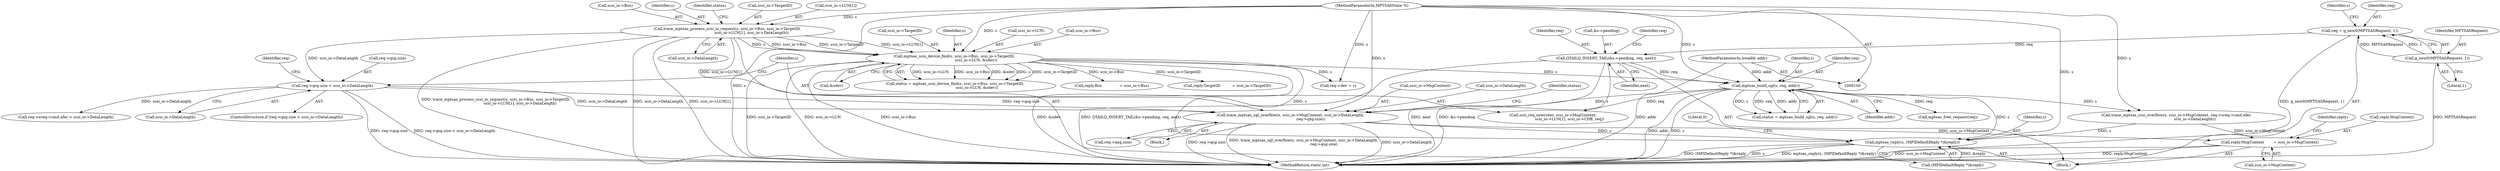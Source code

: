 digraph "0_qemu_670e56d3ed2918b3861d9216f2c0540d9e9ae0d5@pointer" {
"1000190" [label="(Call,trace_mptsas_sgl_overflow(s, scsi_io->MsgContext, scsi_io->DataLength,\n                                  req->qsg.size))"];
"1000171" [label="(Call,mptsas_build_sgl(s, req, addr))"];
"1000101" [label="(MethodParameterIn,MPTSASState *s)"];
"1000129" [label="(Call,mptsas_scsi_device_find(s, scsi_io->Bus, scsi_io->TargetID,\n                                     scsi_io->LUN, &sdev))"];
"1000111" [label="(Call,trace_mptsas_process_scsi_io_request(s, scsi_io->Bus, scsi_io->TargetID,\n                                         scsi_io->LUN[1], scsi_io->DataLength))"];
"1000151" [label="(Call,QTAILQ_INSERT_TAIL(&s->pending, req, next))"];
"1000146" [label="(Call,req = g_new0(MPTSASRequest, 1))"];
"1000148" [label="(Call,g_new0(MPTSASRequest, 1))"];
"1000103" [label="(MethodParameterIn,hwaddr addr)"];
"1000180" [label="(Call,req->qsg.size < scsi_io->DataLength)"];
"1000372" [label="(Call,reply.MsgContext        = scsi_io->MsgContext)"];
"1000392" [label="(Call,mptsas_reply(s, (MPIDefaultReply *)&reply))"];
"1000116" [label="(Call,scsi_io->TargetID)"];
"1000226" [label="(Call,req->sreq->cmd.xfer > scsi_io->DataLength)"];
"1000189" [label="(Block,)"];
"1000130" [label="(Identifier,s)"];
"1000111" [label="(Call,trace_mptsas_process_scsi_io_request(s, scsi_io->Bus, scsi_io->TargetID,\n                                         scsi_io->LUN[1], scsi_io->DataLength))"];
"1000394" [label="(Call,(MPIDefaultReply *)&reply)"];
"1000204" [label="(Identifier,status)"];
"1000101" [label="(MethodParameterIn,MPTSASState *s)"];
"1000392" [label="(Call,mptsas_reply(s, (MPIDefaultReply *)&reply))"];
"1000179" [label="(ControlStructure,if (req->qsg.size < scsi_io->DataLength))"];
"1000151" [label="(Call,QTAILQ_INSERT_TAIL(&s->pending, req, next))"];
"1000157" [label="(Identifier,next)"];
"1000180" [label="(Call,req->qsg.size < scsi_io->DataLength)"];
"1000127" [label="(Call,status = mptsas_scsi_device_find(s, scsi_io->Bus, scsi_io->TargetID,\n                                     scsi_io->LUN, &sdev))"];
"1000174" [label="(Identifier,addr)"];
"1000119" [label="(Call,scsi_io->LUN[1])"];
"1000124" [label="(Call,scsi_io->DataLength)"];
"1000113" [label="(Call,scsi_io->Bus)"];
"1000173" [label="(Identifier,req)"];
"1000191" [label="(Identifier,s)"];
"1000129" [label="(Call,mptsas_scsi_device_find(s, scsi_io->Bus, scsi_io->TargetID,\n                                     scsi_io->LUN, &sdev))"];
"1000190" [label="(Call,trace_mptsas_sgl_overflow(s, scsi_io->MsgContext, scsi_io->DataLength,\n                                  req->qsg.size))"];
"1000376" [label="(Call,scsi_io->MsgContext)"];
"1000186" [label="(Call,scsi_io->DataLength)"];
"1000147" [label="(Identifier,req)"];
"1000137" [label="(Call,scsi_io->LUN)"];
"1000320" [label="(Call,mptsas_free_request(req))"];
"1000156" [label="(Identifier,req)"];
"1000301" [label="(Call,trace_mptsas_scsi_overflow(s, scsi_io->MsgContext, req->sreq->cmd.xfer,\n                               scsi_io->DataLength))"];
"1000131" [label="(Call,scsi_io->Bus)"];
"1000211" [label="(Call,scsi_req_new(sdev, scsi_io->MsgContext,\n                            scsi_io->LUN[1], scsi_io->CDB, req))"];
"1000152" [label="(Call,&s->pending)"];
"1000150" [label="(Literal,1)"];
"1000112" [label="(Identifier,s)"];
"1000128" [label="(Identifier,status)"];
"1000400" [label="(MethodReturn,static int)"];
"1000149" [label="(Identifier,MPTSASRequest)"];
"1000198" [label="(Call,req->qsg.size)"];
"1000172" [label="(Identifier,s)"];
"1000192" [label="(Call,scsi_io->MsgContext)"];
"1000195" [label="(Call,scsi_io->DataLength)"];
"1000336" [label="(Call,reply.Bus               = scsi_io->Bus)"];
"1000372" [label="(Call,reply.MsgContext        = scsi_io->MsgContext)"];
"1000181" [label="(Call,req->qsg.size)"];
"1000381" [label="(Identifier,reply)"];
"1000134" [label="(Call,scsi_io->TargetID)"];
"1000209" [label="(Identifier,req)"];
"1000329" [label="(Call,reply.TargetID          = scsi_io->TargetID)"];
"1000148" [label="(Call,g_new0(MPTSASRequest, 1))"];
"1000171" [label="(Call,mptsas_build_sgl(s, req, addr))"];
"1000169" [label="(Call,status = mptsas_build_sgl(s, req, addr))"];
"1000103" [label="(MethodParameterIn,hwaddr addr)"];
"1000164" [label="(Call,req->dev = s)"];
"1000160" [label="(Identifier,req)"];
"1000154" [label="(Identifier,s)"];
"1000393" [label="(Identifier,s)"];
"1000146" [label="(Call,req = g_new0(MPTSASRequest, 1))"];
"1000104" [label="(Block,)"];
"1000373" [label="(Call,reply.MsgContext)"];
"1000399" [label="(Literal,0)"];
"1000140" [label="(Call,&sdev)"];
"1000190" -> "1000189"  [label="AST: "];
"1000190" -> "1000198"  [label="CFG: "];
"1000191" -> "1000190"  [label="AST: "];
"1000192" -> "1000190"  [label="AST: "];
"1000195" -> "1000190"  [label="AST: "];
"1000198" -> "1000190"  [label="AST: "];
"1000204" -> "1000190"  [label="CFG: "];
"1000190" -> "1000400"  [label="DDG: trace_mptsas_sgl_overflow(s, scsi_io->MsgContext, scsi_io->DataLength,\n                                  req->qsg.size)"];
"1000190" -> "1000400"  [label="DDG: scsi_io->DataLength"];
"1000190" -> "1000400"  [label="DDG: req->qsg.size"];
"1000171" -> "1000190"  [label="DDG: s"];
"1000101" -> "1000190"  [label="DDG: s"];
"1000180" -> "1000190"  [label="DDG: scsi_io->DataLength"];
"1000180" -> "1000190"  [label="DDG: req->qsg.size"];
"1000190" -> "1000372"  [label="DDG: scsi_io->MsgContext"];
"1000190" -> "1000392"  [label="DDG: s"];
"1000171" -> "1000169"  [label="AST: "];
"1000171" -> "1000174"  [label="CFG: "];
"1000172" -> "1000171"  [label="AST: "];
"1000173" -> "1000171"  [label="AST: "];
"1000174" -> "1000171"  [label="AST: "];
"1000169" -> "1000171"  [label="CFG: "];
"1000171" -> "1000400"  [label="DDG: s"];
"1000171" -> "1000400"  [label="DDG: addr"];
"1000171" -> "1000169"  [label="DDG: s"];
"1000171" -> "1000169"  [label="DDG: req"];
"1000171" -> "1000169"  [label="DDG: addr"];
"1000101" -> "1000171"  [label="DDG: s"];
"1000129" -> "1000171"  [label="DDG: s"];
"1000151" -> "1000171"  [label="DDG: req"];
"1000103" -> "1000171"  [label="DDG: addr"];
"1000171" -> "1000211"  [label="DDG: req"];
"1000171" -> "1000301"  [label="DDG: s"];
"1000171" -> "1000320"  [label="DDG: req"];
"1000171" -> "1000392"  [label="DDG: s"];
"1000101" -> "1000100"  [label="AST: "];
"1000101" -> "1000400"  [label="DDG: s"];
"1000101" -> "1000111"  [label="DDG: s"];
"1000101" -> "1000129"  [label="DDG: s"];
"1000101" -> "1000164"  [label="DDG: s"];
"1000101" -> "1000301"  [label="DDG: s"];
"1000101" -> "1000392"  [label="DDG: s"];
"1000129" -> "1000127"  [label="AST: "];
"1000129" -> "1000140"  [label="CFG: "];
"1000130" -> "1000129"  [label="AST: "];
"1000131" -> "1000129"  [label="AST: "];
"1000134" -> "1000129"  [label="AST: "];
"1000137" -> "1000129"  [label="AST: "];
"1000140" -> "1000129"  [label="AST: "];
"1000127" -> "1000129"  [label="CFG: "];
"1000129" -> "1000400"  [label="DDG: &sdev"];
"1000129" -> "1000400"  [label="DDG: scsi_io->TargetID"];
"1000129" -> "1000400"  [label="DDG: scsi_io->LUN"];
"1000129" -> "1000400"  [label="DDG: scsi_io->Bus"];
"1000129" -> "1000127"  [label="DDG: scsi_io->LUN"];
"1000129" -> "1000127"  [label="DDG: scsi_io->Bus"];
"1000129" -> "1000127"  [label="DDG: &sdev"];
"1000129" -> "1000127"  [label="DDG: s"];
"1000129" -> "1000127"  [label="DDG: scsi_io->TargetID"];
"1000111" -> "1000129"  [label="DDG: s"];
"1000111" -> "1000129"  [label="DDG: scsi_io->Bus"];
"1000111" -> "1000129"  [label="DDG: scsi_io->TargetID"];
"1000111" -> "1000129"  [label="DDG: scsi_io->LUN[1]"];
"1000129" -> "1000164"  [label="DDG: s"];
"1000129" -> "1000329"  [label="DDG: scsi_io->TargetID"];
"1000129" -> "1000336"  [label="DDG: scsi_io->Bus"];
"1000129" -> "1000392"  [label="DDG: s"];
"1000111" -> "1000104"  [label="AST: "];
"1000111" -> "1000124"  [label="CFG: "];
"1000112" -> "1000111"  [label="AST: "];
"1000113" -> "1000111"  [label="AST: "];
"1000116" -> "1000111"  [label="AST: "];
"1000119" -> "1000111"  [label="AST: "];
"1000124" -> "1000111"  [label="AST: "];
"1000128" -> "1000111"  [label="CFG: "];
"1000111" -> "1000400"  [label="DDG: scsi_io->LUN[1]"];
"1000111" -> "1000400"  [label="DDG: trace_mptsas_process_scsi_io_request(s, scsi_io->Bus, scsi_io->TargetID,\n                                         scsi_io->LUN[1], scsi_io->DataLength)"];
"1000111" -> "1000400"  [label="DDG: scsi_io->DataLength"];
"1000111" -> "1000180"  [label="DDG: scsi_io->DataLength"];
"1000111" -> "1000211"  [label="DDG: scsi_io->LUN[1]"];
"1000151" -> "1000104"  [label="AST: "];
"1000151" -> "1000157"  [label="CFG: "];
"1000152" -> "1000151"  [label="AST: "];
"1000156" -> "1000151"  [label="AST: "];
"1000157" -> "1000151"  [label="AST: "];
"1000160" -> "1000151"  [label="CFG: "];
"1000151" -> "1000400"  [label="DDG: QTAILQ_INSERT_TAIL(&s->pending, req, next)"];
"1000151" -> "1000400"  [label="DDG: next"];
"1000151" -> "1000400"  [label="DDG: &s->pending"];
"1000146" -> "1000151"  [label="DDG: req"];
"1000146" -> "1000104"  [label="AST: "];
"1000146" -> "1000148"  [label="CFG: "];
"1000147" -> "1000146"  [label="AST: "];
"1000148" -> "1000146"  [label="AST: "];
"1000154" -> "1000146"  [label="CFG: "];
"1000146" -> "1000400"  [label="DDG: g_new0(MPTSASRequest, 1)"];
"1000148" -> "1000146"  [label="DDG: MPTSASRequest"];
"1000148" -> "1000146"  [label="DDG: 1"];
"1000148" -> "1000150"  [label="CFG: "];
"1000149" -> "1000148"  [label="AST: "];
"1000150" -> "1000148"  [label="AST: "];
"1000148" -> "1000400"  [label="DDG: MPTSASRequest"];
"1000103" -> "1000100"  [label="AST: "];
"1000103" -> "1000400"  [label="DDG: addr"];
"1000180" -> "1000179"  [label="AST: "];
"1000180" -> "1000186"  [label="CFG: "];
"1000181" -> "1000180"  [label="AST: "];
"1000186" -> "1000180"  [label="AST: "];
"1000191" -> "1000180"  [label="CFG: "];
"1000209" -> "1000180"  [label="CFG: "];
"1000180" -> "1000400"  [label="DDG: req->qsg.size"];
"1000180" -> "1000400"  [label="DDG: req->qsg.size < scsi_io->DataLength"];
"1000180" -> "1000226"  [label="DDG: scsi_io->DataLength"];
"1000372" -> "1000104"  [label="AST: "];
"1000372" -> "1000376"  [label="CFG: "];
"1000373" -> "1000372"  [label="AST: "];
"1000376" -> "1000372"  [label="AST: "];
"1000381" -> "1000372"  [label="CFG: "];
"1000372" -> "1000400"  [label="DDG: scsi_io->MsgContext"];
"1000372" -> "1000400"  [label="DDG: reply.MsgContext"];
"1000301" -> "1000372"  [label="DDG: scsi_io->MsgContext"];
"1000392" -> "1000104"  [label="AST: "];
"1000392" -> "1000394"  [label="CFG: "];
"1000393" -> "1000392"  [label="AST: "];
"1000394" -> "1000392"  [label="AST: "];
"1000399" -> "1000392"  [label="CFG: "];
"1000392" -> "1000400"  [label="DDG: mptsas_reply(s, (MPIDefaultReply *)&reply)"];
"1000392" -> "1000400"  [label="DDG: (MPIDefaultReply *)&reply"];
"1000392" -> "1000400"  [label="DDG: s"];
"1000301" -> "1000392"  [label="DDG: s"];
"1000394" -> "1000392"  [label="DDG: &reply"];
}
